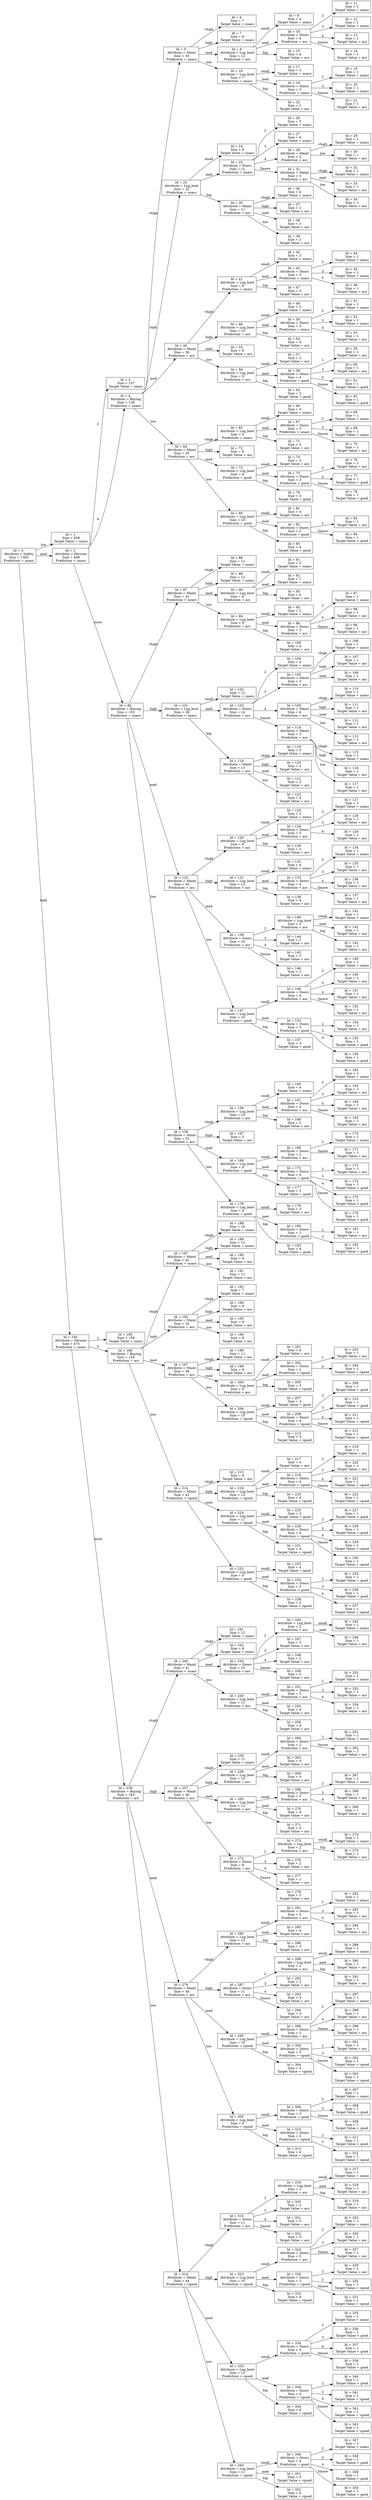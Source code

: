 digraph "Decision Tree" {
	rankdir=LR size="1000,500"
	node [shape=rectangle]
	"Id = 0
 Attribute = Safety
 Size = 1382
 Prediction = unacc" -> "Id = 1
 Size = 459
 Target Value = unacc" [label=low]
	"Id = 0
 Attribute = Safety
 Size = 1382
 Prediction = unacc" -> "Id = 2
 Attribute = Persons
 Size = 448
 Prediction = unacc" [label=med]
	"Id = 0
 Attribute = Safety
 Size = 1382
 Prediction = unacc" -> "Id = 184
 Attribute = Persons
 Size = 475
 Prediction = unacc" [label=high]
	"Id = 2
 Attribute = Persons
 Size = 448
 Prediction = unacc" -> "Id = 3
 Size = 157
 Target Value = unacc" [label=2]
	"Id = 2
 Attribute = Persons
 Size = 448
 Prediction = unacc" -> "Id = 4
 Attribute = Buying
 Size = 138
 Prediction = unacc" [label=4]
	"Id = 2
 Attribute = Persons
 Size = 448
 Prediction = unacc" -> "Id = 86
 Attribute = Buying
 Size = 153
 Prediction = unacc" [label=more]
	"Id = 184
 Attribute = Persons
 Size = 475
 Prediction = unacc" -> "Id = 185
 Size = 156
 Target Value = unacc" [label=2]
	"Id = 184
 Attribute = Persons
 Size = 475
 Prediction = unacc" -> "Id = 186
 Attribute = Buying
 Size = 154
 Prediction = acc" [label=4]
	"Id = 184
 Attribute = Persons
 Size = 475
 Prediction = unacc" -> "Id = 239
 Attribute = Buying
 Size = 165
 Prediction = acc" [label=more]
	"Id = 4
 Attribute = Buying
 Size = 138
 Prediction = unacc" -> "Id = 5
 Attribute = Maint
 Size = 35
 Prediction = unacc" [label=vhigh]
	"Id = 4
 Attribute = Buying
 Size = 138
 Prediction = unacc" -> "Id = 23
 Attribute = Lug_boot
 Size = 32
 Prediction = unacc" [label=high]
	"Id = 4
 Attribute = Buying
 Size = 138
 Prediction = unacc" -> "Id = 40
 Attribute = Maint
 Size = 36
 Prediction = acc" [label=med]
	"Id = 4
 Attribute = Buying
 Size = 138
 Prediction = unacc" -> "Id = 64
 Attribute = Maint
 Size = 35
 Prediction = acc" [label=low]
	"Id = 86
 Attribute = Buying
 Size = 153
 Prediction = unacc" -> "Id = 87
 Attribute = Maint
 Size = 41
 Prediction = unacc" [label=vhigh]
	"Id = 86
 Attribute = Buying
 Size = 153
 Prediction = unacc" -> "Id = 101
 Attribute = Lug_boot
 Size = 39
 Prediction = unacc" [label=high]
	"Id = 86
 Attribute = Buying
 Size = 153
 Prediction = unacc" -> "Id = 123
 Attribute = Maint
 Size = 40
 Prediction = acc" [label=med]
	"Id = 86
 Attribute = Buying
 Size = 153
 Prediction = unacc" -> "Id = 158
 Attribute = Maint
 Size = 33
 Prediction = acc" [label=low]
	"Id = 186
 Attribute = Buying
 Size = 154
 Prediction = acc" -> "Id = 187
 Attribute = Maint
 Size = 42
 Prediction = unacc" [label=vhigh]
	"Id = 186
 Attribute = Buying
 Size = 154
 Prediction = acc" -> "Id = 192
 Attribute = Maint
 Size = 32
 Prediction = acc" [label=high]
	"Id = 186
 Attribute = Buying
 Size = 154
 Prediction = acc" -> "Id = 197
 Attribute = Maint
 Size = 39
 Prediction = acc" [label=med]
	"Id = 186
 Attribute = Buying
 Size = 154
 Prediction = acc" -> "Id = 214
 Attribute = Maint
 Size = 41
 Prediction = vgood" [label=low]
	"Id = 239
 Attribute = Buying
 Size = 165
 Prediction = acc" -> "Id = 240
 Attribute = Maint
 Size = 41
 Prediction = unacc" [label=vhigh]
	"Id = 239
 Attribute = Buying
 Size = 165
 Prediction = acc" -> "Id = 257
 Attribute = Maint
 Size = 40
 Prediction = acc" [label=high]
	"Id = 239
 Attribute = Buying
 Size = 165
 Prediction = acc" -> "Id = 279
 Attribute = Maint
 Size = 40
 Prediction = acc" [label=med]
	"Id = 239
 Attribute = Buying
 Size = 165
 Prediction = acc" -> "Id = 314
 Attribute = Maint
 Size = 44
 Prediction = vgood" [label=low]
	"Id = 5
 Attribute = Maint
 Size = 35
 Prediction = unacc" -> "Id = 6
 Size = 7
 Target Value = unacc" [label=vhigh]
	"Id = 5
 Attribute = Maint
 Size = 35
 Prediction = unacc" -> "Id = 7
 Size = 9
 Target Value = unacc" [label=high]
	"Id = 5
 Attribute = Maint
 Size = 35
 Prediction = unacc" -> "Id = 8
 Attribute = Lug_boot
 Size = 12
 Prediction = acc" [label=med]
	"Id = 5
 Attribute = Maint
 Size = 35
 Prediction = unacc" -> "Id = 16
 Attribute = Lug_boot
 Size = 7
 Prediction = unacc" [label=low]
	"Id = 23
 Attribute = Lug_boot
 Size = 32
 Prediction = unacc" -> "Id = 24
 Size = 9
 Target Value = unacc" [label=small]
	"Id = 23
 Attribute = Lug_boot
 Size = 32
 Prediction = unacc" -> "Id = 25
 Attribute = Doors
 Size = 12
 Prediction = unacc" [label=med]
	"Id = 23
 Attribute = Lug_boot
 Size = 32
 Prediction = unacc" -> "Id = 35
 Attribute = Maint
 Size = 11
 Prediction = acc" [label=big]
	"Id = 40
 Attribute = Maint
 Size = 36
 Prediction = acc" -> "Id = 41
 Attribute = Lug_boot
 Size = 9
 Prediction = unacc" [label=vhigh]
	"Id = 40
 Attribute = Maint
 Size = 36
 Prediction = acc" -> "Id = 48
 Attribute = Lug_boot
 Size = 10
 Prediction = acc" [label=high]
	"Id = 40
 Attribute = Maint
 Size = 36
 Prediction = acc" -> "Id = 55
 Size = 8
 Target Value = acc" [label=med]
	"Id = 40
 Attribute = Maint
 Size = 36
 Prediction = acc" -> "Id = 56
 Attribute = Lug_boot
 Size = 9
 Prediction = acc" [label=low]
	"Id = 64
 Attribute = Maint
 Size = 35
 Prediction = acc" -> "Id = 65
 Attribute = Lug_boot
 Size = 9
 Prediction = unacc" [label=vhigh]
	"Id = 64
 Attribute = Maint
 Size = 35
 Prediction = acc" -> "Id = 72
 Size = 8
 Target Value = acc" [label=high]
	"Id = 64
 Attribute = Maint
 Size = 35
 Prediction = acc" -> "Id = 73
 Attribute = Lug_boot
 Size = 8
 Prediction = good" [label=med]
	"Id = 64
 Attribute = Maint
 Size = 35
 Prediction = acc" -> "Id = 80
 Attribute = Lug_boot
 Size = 10
 Prediction = good" [label=low]
	"Id = 87
 Attribute = Maint
 Size = 41
 Prediction = unacc" -> "Id = 88
 Size = 12
 Target Value = unacc" [label=vhigh]
	"Id = 87
 Attribute = Maint
 Size = 41
 Prediction = unacc" -> "Id = 89
 Size = 12
 Target Value = unacc" [label=high]
	"Id = 87
 Attribute = Maint
 Size = 41
 Prediction = unacc" -> "Id = 90
 Attribute = Lug_boot
 Size = 8
 Prediction = acc" [label=med]
	"Id = 87
 Attribute = Maint
 Size = 41
 Prediction = unacc" -> "Id = 94
 Attribute = Lug_boot
 Size = 9
 Prediction = acc" [label=low]
	"Id = 101
 Attribute = Lug_boot
 Size = 39
 Prediction = unacc" -> "Id = 102
 Size = 12
 Target Value = unacc" [label=small]
	"Id = 101
 Attribute = Lug_boot
 Size = 39
 Prediction = unacc" -> "Id = 103
 Attribute = Doors
 Size = 14
 Prediction = acc" [label=med]
	"Id = 101
 Attribute = Lug_boot
 Size = 39
 Prediction = unacc" -> "Id = 118
 Attribute = Maint
 Size = 13
 Prediction = acc" [label=big]
	"Id = 123
 Attribute = Maint
 Size = 40
 Prediction = acc" -> "Id = 124
 Attribute = Lug_boot
 Size = 8
 Prediction = acc" [label=vhigh]
	"Id = 123
 Attribute = Maint
 Size = 40
 Prediction = acc" -> "Id = 131
 Attribute = Lug_boot
 Size = 12
 Prediction = acc" [label=high]
	"Id = 123
 Attribute = Maint
 Size = 40
 Prediction = acc" -> "Id = 139
 Attribute = Doors
 Size = 10
 Prediction = acc" [label=med]
	"Id = 123
 Attribute = Maint
 Size = 40
 Prediction = acc" -> "Id = 147
 Attribute = Lug_boot
 Size = 10
 Prediction = good" [label=low]
	"Id = 158
 Attribute = Maint
 Size = 33
 Prediction = acc" -> "Id = 159
 Attribute = Lug_boot
 Size = 10
 Prediction = acc" [label=vhigh]
	"Id = 158
 Attribute = Maint
 Size = 33
 Prediction = acc" -> "Id = 167
 Size = 5
 Target Value = acc" [label=high]
	"Id = 158
 Attribute = Maint
 Size = 33
 Prediction = acc" -> "Id = 168
 Attribute = Lug_boot
 Size = 9
 Prediction = good" [label=med]
	"Id = 158
 Attribute = Maint
 Size = 33
 Prediction = acc" -> "Id = 178
 Attribute = Lug_boot
 Size = 9
 Prediction = good" [label=low]
	"Id = 187
 Attribute = Maint
 Size = 42
 Prediction = unacc" -> "Id = 188
 Size = 10
 Target Value = unacc" [label=vhigh]
	"Id = 187
 Attribute = Maint
 Size = 42
 Prediction = unacc" -> "Id = 189
 Size = 12
 Target Value = unacc" [label=high]
	"Id = 187
 Attribute = Maint
 Size = 42
 Prediction = unacc" -> "Id = 190
 Size = 9
 Target Value = acc" [label=med]
	"Id = 187
 Attribute = Maint
 Size = 42
 Prediction = unacc" -> "Id = 191
 Size = 11
 Target Value = acc" [label=low]
	"Id = 192
 Attribute = Maint
 Size = 32
 Prediction = acc" -> "Id = 193
 Size = 7
 Target Value = unacc" [label=vhigh]
	"Id = 192
 Attribute = Maint
 Size = 32
 Prediction = acc" -> "Id = 194
 Size = 8
 Target Value = acc" [label=high]
	"Id = 192
 Attribute = Maint
 Size = 32
 Prediction = acc" -> "Id = 195
 Size = 9
 Target Value = acc" [label=med]
	"Id = 192
 Attribute = Maint
 Size = 32
 Prediction = acc" -> "Id = 196
 Size = 8
 Target Value = acc" [label=low]
	"Id = 197
 Attribute = Maint
 Size = 39
 Prediction = acc" -> "Id = 198
 Size = 11
 Target Value = acc" [label=vhigh]
	"Id = 197
 Attribute = Maint
 Size = 39
 Prediction = acc" -> "Id = 199
 Size = 9
 Target Value = acc" [label=high]
	"Id = 197
 Attribute = Maint
 Size = 39
 Prediction = acc" -> "Id = 200
 Attribute = Lug_boot
 Size = 9
 Prediction = acc" [label=med]
	"Id = 197
 Attribute = Maint
 Size = 39
 Prediction = acc" -> "Id = 206
 Attribute = Lug_boot
 Size = 10
 Prediction = vgood" [label=low]
	"Id = 214
 Attribute = Maint
 Size = 41
 Prediction = vgood" -> "Id = 215
 Size = 9
 Target Value = acc" [label=vhigh]
	"Id = 214
 Attribute = Maint
 Size = 41
 Prediction = vgood" -> "Id = 216
 Attribute = Lug_boot
 Size = 12
 Prediction = vgood" [label=high]
	"Id = 214
 Attribute = Maint
 Size = 41
 Prediction = vgood" -> "Id = 224
 Attribute = Lug_boot
 Size = 11
 Prediction = vgood" [label=med]
	"Id = 214
 Attribute = Maint
 Size = 41
 Prediction = vgood" -> "Id = 232
 Attribute = Lug_boot
 Size = 9
 Prediction = good" [label=low]
	"Id = 240
 Attribute = Maint
 Size = 41
 Prediction = unacc" -> "Id = 241
 Size = 12
 Target Value = unacc" [label=vhigh]
	"Id = 240
 Attribute = Maint
 Size = 41
 Prediction = unacc" -> "Id = 242
 Size = 8
 Target Value = unacc" [label=high]
	"Id = 240
 Attribute = Maint
 Size = 41
 Prediction = unacc" -> "Id = 243
 Attribute = Doors
 Size = 10
 Prediction = acc" [label=med]
	"Id = 240
 Attribute = Maint
 Size = 41
 Prediction = unacc" -> "Id = 250
 Attribute = Lug_boot
 Size = 11
 Prediction = acc" [label=low]
	"Id = 257
 Attribute = Maint
 Size = 40
 Prediction = acc" -> "Id = 258
 Size = 11
 Target Value = unacc" [label=vhigh]
	"Id = 257
 Attribute = Maint
 Size = 40
 Prediction = acc" -> "Id = 259
 Attribute = Lug_boot
 Size = 10
 Prediction = acc" [label=high]
	"Id = 257
 Attribute = Maint
 Size = 40
 Prediction = acc" -> "Id = 265
 Attribute = Lug_boot
 Size = 11
 Prediction = acc" [label=med]
	"Id = 257
 Attribute = Maint
 Size = 40
 Prediction = acc" -> "Id = 272
 Attribute = Doors
 Size = 8
 Prediction = acc" [label=low]
	"Id = 279
 Attribute = Maint
 Size = 40
 Prediction = acc" -> "Id = 280
 Attribute = Lug_boot
 Size = 10
 Prediction = acc" [label=vhigh]
	"Id = 279
 Attribute = Maint
 Size = 40
 Prediction = acc" -> "Id = 287
 Attribute = Doors
 Size = 11
 Prediction = acc" [label=high]
	"Id = 279
 Attribute = Maint
 Size = 40
 Prediction = acc" -> "Id = 295
 Attribute = Lug_boot
 Size = 10
 Prediction = vgood" [label=med]
	"Id = 279
 Attribute = Maint
 Size = 40
 Prediction = acc" -> "Id = 305
 Attribute = Lug_boot
 Size = 9
 Prediction = vgood" [label=low]
	"Id = 314
 Attribute = Maint
 Size = 44
 Prediction = vgood" -> "Id = 315
 Attribute = Doors
 Size = 11
 Prediction = acc" [label=vhigh]
	"Id = 314
 Attribute = Maint
 Size = 44
 Prediction = vgood" -> "Id = 323
 Attribute = Lug_boot
 Size = 10
 Prediction = vgood" [label=high]
	"Id = 314
 Attribute = Maint
 Size = 44
 Prediction = vgood" -> "Id = 333
 Attribute = Lug_boot
 Size = 12
 Prediction = vgood" [label=med]
	"Id = 314
 Attribute = Maint
 Size = 44
 Prediction = vgood" -> "Id = 345
 Attribute = Lug_boot
 Size = 11
 Prediction = vgood" [label=low]
	"Id = 8
 Attribute = Lug_boot
 Size = 12
 Prediction = acc" -> "Id = 9
 Size = 4
 Target Value = unacc" [label=small]
	"Id = 8
 Attribute = Lug_boot
 Size = 12
 Prediction = acc" -> "Id = 10
 Attribute = Doors
 Size = 4
 Prediction = acc" [label=med]
	"Id = 8
 Attribute = Lug_boot
 Size = 12
 Prediction = acc" -> "Id = 15
 Size = 4
 Target Value = acc" [label=big]
	"Id = 16
 Attribute = Lug_boot
 Size = 7
 Prediction = unacc" -> "Id = 17
 Size = 3
 Target Value = unacc" [label=small]
	"Id = 16
 Attribute = Lug_boot
 Size = 7
 Prediction = unacc" -> "Id = 18
 Attribute = Doors
 Size = 3
 Prediction = unacc" [label=med]
	"Id = 16
 Attribute = Lug_boot
 Size = 7
 Prediction = unacc" -> "Id = 22
 Size = 1
 Target Value = acc" [label=big]
	"Id = 25
 Attribute = Doors
 Size = 12
 Prediction = unacc" -> "Id = 26
 Size = 3
 Target Value = unacc" [label=2]
	"Id = 25
 Attribute = Doors
 Size = 12
 Prediction = unacc" -> "Id = 27
 Size = 4
 Target Value = unacc" [label=3]
	"Id = 25
 Attribute = Doors
 Size = 12
 Prediction = unacc" -> "Id = 28
 Attribute = Maint
 Size = 2
 Prediction = acc" [label=4]
	"Id = 25
 Attribute = Doors
 Size = 12
 Prediction = unacc" -> "Id = 31
 Attribute = Maint
 Size = 3
 Prediction = acc" [label="5more"]
	"Id = 35
 Attribute = Maint
 Size = 11
 Prediction = acc" -> "Id = 36
 Size = 4
 Target Value = unacc" [label=vhigh]
	"Id = 35
 Attribute = Maint
 Size = 11
 Prediction = acc" -> "Id = 37
 Size = 2
 Target Value = acc" [label=high]
	"Id = 35
 Attribute = Maint
 Size = 11
 Prediction = acc" -> "Id = 38
 Size = 3
 Target Value = acc" [label=med]
	"Id = 35
 Attribute = Maint
 Size = 11
 Prediction = acc" -> "Id = 39
 Size = 2
 Target Value = acc" [label=low]
	"Id = 41
 Attribute = Lug_boot
 Size = 9
 Prediction = unacc" -> "Id = 42
 Size = 3
 Target Value = unacc" [label=small]
	"Id = 41
 Attribute = Lug_boot
 Size = 9
 Prediction = unacc" -> "Id = 43
 Attribute = Doors
 Size = 3
 Prediction = unacc" [label=med]
	"Id = 41
 Attribute = Lug_boot
 Size = 9
 Prediction = unacc" -> "Id = 47
 Size = 3
 Target Value = acc" [label=big]
	"Id = 48
 Attribute = Lug_boot
 Size = 10
 Prediction = acc" -> "Id = 49
 Size = 3
 Target Value = unacc" [label=small]
	"Id = 48
 Attribute = Lug_boot
 Size = 10
 Prediction = acc" -> "Id = 50
 Attribute = Doors
 Size = 3
 Prediction = unacc" [label=med]
	"Id = 48
 Attribute = Lug_boot
 Size = 10
 Prediction = acc" -> "Id = 54
 Size = 4
 Target Value = acc" [label=big]
	"Id = 56
 Attribute = Lug_boot
 Size = 9
 Prediction = acc" -> "Id = 57
 Size = 3
 Target Value = acc" [label=small]
	"Id = 56
 Attribute = Lug_boot
 Size = 9
 Prediction = acc" -> "Id = 58
 Attribute = Doors
 Size = 4
 Prediction = good" [label=med]
	"Id = 56
 Attribute = Lug_boot
 Size = 9
 Prediction = acc" -> "Id = 63
 Size = 2
 Target Value = good" [label=big]
	"Id = 65
 Attribute = Lug_boot
 Size = 9
 Prediction = unacc" -> "Id = 66
 Size = 3
 Target Value = unacc" [label=small]
	"Id = 65
 Attribute = Lug_boot
 Size = 9
 Prediction = unacc" -> "Id = 67
 Attribute = Doors
 Size = 3
 Prediction = unacc" [label=med]
	"Id = 65
 Attribute = Lug_boot
 Size = 9
 Prediction = unacc" -> "Id = 71
 Size = 3
 Target Value = acc" [label=big]
	"Id = 73
 Attribute = Lug_boot
 Size = 8
 Prediction = good" -> "Id = 74
 Size = 2
 Target Value = acc" [label=small]
	"Id = 73
 Attribute = Lug_boot
 Size = 8
 Prediction = good" -> "Id = 75
 Attribute = Doors
 Size = 3
 Prediction = good" [label=med]
	"Id = 73
 Attribute = Lug_boot
 Size = 8
 Prediction = good" -> "Id = 79
 Size = 3
 Target Value = good" [label=big]
	"Id = 80
 Attribute = Lug_boot
 Size = 10
 Prediction = good" -> "Id = 81
 Size = 4
 Target Value = acc" [label=small]
	"Id = 80
 Attribute = Lug_boot
 Size = 10
 Prediction = good" -> "Id = 82
 Attribute = Doors
 Size = 2
 Prediction = good" [label=med]
	"Id = 80
 Attribute = Lug_boot
 Size = 10
 Prediction = good" -> "Id = 85
 Size = 4
 Target Value = good" [label=big]
	"Id = 90
 Attribute = Lug_boot
 Size = 8
 Prediction = acc" -> "Id = 91
 Size = 3
 Target Value = unacc" [label=small]
	"Id = 90
 Attribute = Lug_boot
 Size = 8
 Prediction = acc" -> "Id = 92
 Size = 1
 Target Value = unacc" [label=med]
	"Id = 90
 Attribute = Lug_boot
 Size = 8
 Prediction = acc" -> "Id = 93
 Size = 4
 Target Value = acc" [label=big]
	"Id = 94
 Attribute = Lug_boot
 Size = 9
 Prediction = acc" -> "Id = 95
 Size = 2
 Target Value = unacc" [label=small]
	"Id = 94
 Attribute = Lug_boot
 Size = 9
 Prediction = acc" -> "Id = 96
 Attribute = Doors
 Size = 3
 Prediction = acc" [label=med]
	"Id = 94
 Attribute = Lug_boot
 Size = 9
 Prediction = acc" -> "Id = 100
 Size = 4
 Target Value = acc" [label=big]
	"Id = 103
 Attribute = Doors
 Size = 14
 Prediction = acc" -> "Id = 104
 Size = 4
 Target Value = unacc" [label=2]
	"Id = 103
 Attribute = Doors
 Size = 14
 Prediction = acc" -> "Id = 105
 Attribute = Maint
 Size = 3
 Prediction = acc" [label=3]
	"Id = 103
 Attribute = Doors
 Size = 14
 Prediction = acc" -> "Id = 109
 Attribute = Maint
 Size = 4
 Prediction = acc" [label=4]
	"Id = 103
 Attribute = Doors
 Size = 14
 Prediction = acc" -> "Id = 114
 Attribute = Maint
 Size = 3
 Prediction = acc" [label="5more"]
	"Id = 118
 Attribute = Maint
 Size = 13
 Prediction = acc" -> "Id = 119
 Size = 3
 Target Value = unacc" [label=vhigh]
	"Id = 118
 Attribute = Maint
 Size = 13
 Prediction = acc" -> "Id = 120
 Size = 3
 Target Value = acc" [label=high]
	"Id = 118
 Attribute = Maint
 Size = 13
 Prediction = acc" -> "Id = 121
 Size = 3
 Target Value = acc" [label=med]
	"Id = 118
 Attribute = Maint
 Size = 13
 Prediction = acc" -> "Id = 122
 Size = 4
 Target Value = acc" [label=low]
	"Id = 124
 Attribute = Lug_boot
 Size = 8
 Prediction = acc" -> "Id = 125
 Size = 3
 Target Value = unacc" [label=small]
	"Id = 124
 Attribute = Lug_boot
 Size = 8
 Prediction = acc" -> "Id = 126
 Attribute = Doors
 Size = 3
 Prediction = acc" [label=med]
	"Id = 124
 Attribute = Lug_boot
 Size = 8
 Prediction = acc" -> "Id = 130
 Size = 2
 Target Value = acc" [label=big]
	"Id = 131
 Attribute = Lug_boot
 Size = 12
 Prediction = acc" -> "Id = 132
 Size = 4
 Target Value = unacc" [label=small]
	"Id = 131
 Attribute = Lug_boot
 Size = 12
 Prediction = acc" -> "Id = 133
 Attribute = Doors
 Size = 4
 Prediction = acc" [label=med]
	"Id = 131
 Attribute = Lug_boot
 Size = 12
 Prediction = acc" -> "Id = 138
 Size = 4
 Target Value = acc" [label=big]
	"Id = 139
 Attribute = Doors
 Size = 10
 Prediction = acc" -> "Id = 140
 Attribute = Lug_boot
 Size = 3
 Prediction = acc" [label=2]
	"Id = 139
 Attribute = Doors
 Size = 10
 Prediction = acc" -> "Id = 144
 Size = 2
 Target Value = acc" [label=3]
	"Id = 139
 Attribute = Doors
 Size = 10
 Prediction = acc" -> "Id = 145
 Size = 3
 Target Value = acc" [label=4]
	"Id = 139
 Attribute = Doors
 Size = 10
 Prediction = acc" -> "Id = 146
 Size = 2
 Target Value = acc" [label="5more"]
	"Id = 147
 Attribute = Lug_boot
 Size = 10
 Prediction = good" -> "Id = 148
 Attribute = Doors
 Size = 4
 Prediction = acc" [label=small]
	"Id = 147
 Attribute = Lug_boot
 Size = 10
 Prediction = good" -> "Id = 153
 Attribute = Doors
 Size = 3
 Prediction = good" [label=med]
	"Id = 147
 Attribute = Lug_boot
 Size = 10
 Prediction = good" -> "Id = 157
 Size = 3
 Target Value = good" [label=big]
	"Id = 159
 Attribute = Lug_boot
 Size = 10
 Prediction = acc" -> "Id = 160
 Size = 4
 Target Value = unacc" [label=small]
	"Id = 159
 Attribute = Lug_boot
 Size = 10
 Prediction = acc" -> "Id = 161
 Attribute = Doors
 Size = 4
 Prediction = acc" [label=med]
	"Id = 159
 Attribute = Lug_boot
 Size = 10
 Prediction = acc" -> "Id = 166
 Size = 2
 Target Value = acc" [label=big]
	"Id = 168
 Attribute = Lug_boot
 Size = 9
 Prediction = good" -> "Id = 169
 Attribute = Doors
 Size = 2
 Prediction = acc" [label=small]
	"Id = 168
 Attribute = Lug_boot
 Size = 9
 Prediction = good" -> "Id = 172
 Attribute = Doors
 Size = 4
 Prediction = good" [label=med]
	"Id = 168
 Attribute = Lug_boot
 Size = 9
 Prediction = good" -> "Id = 177
 Size = 3
 Target Value = good" [label=big]
	"Id = 178
 Attribute = Lug_boot
 Size = 9
 Prediction = good" -> "Id = 179
 Size = 3
 Target Value = acc" [label=small]
	"Id = 178
 Attribute = Lug_boot
 Size = 9
 Prediction = good" -> "Id = 180
 Attribute = Doors
 Size = 2
 Prediction = good" [label=med]
	"Id = 178
 Attribute = Lug_boot
 Size = 9
 Prediction = good" -> "Id = 183
 Size = 4
 Target Value = good" [label=big]
	"Id = 200
 Attribute = Lug_boot
 Size = 9
 Prediction = acc" -> "Id = 201
 Size = 4
 Target Value = acc" [label=small]
	"Id = 200
 Attribute = Lug_boot
 Size = 9
 Prediction = acc" -> "Id = 202
 Attribute = Doors
 Size = 2
 Prediction = vgood" [label=med]
	"Id = 200
 Attribute = Lug_boot
 Size = 9
 Prediction = acc" -> "Id = 205
 Size = 3
 Target Value = vgood" [label=big]
	"Id = 206
 Attribute = Lug_boot
 Size = 10
 Prediction = vgood" -> "Id = 207
 Size = 3
 Target Value = good" [label=small]
	"Id = 206
 Attribute = Lug_boot
 Size = 10
 Prediction = vgood" -> "Id = 208
 Attribute = Doors
 Size = 4
 Prediction = vgood" [label=med]
	"Id = 206
 Attribute = Lug_boot
 Size = 10
 Prediction = vgood" -> "Id = 213
 Size = 3
 Target Value = vgood" [label=big]
	"Id = 216
 Attribute = Lug_boot
 Size = 12
 Prediction = vgood" -> "Id = 217
 Size = 4
 Target Value = acc" [label=small]
	"Id = 216
 Attribute = Lug_boot
 Size = 12
 Prediction = vgood" -> "Id = 218
 Attribute = Doors
 Size = 4
 Prediction = vgood" [label=med]
	"Id = 216
 Attribute = Lug_boot
 Size = 12
 Prediction = vgood" -> "Id = 223
 Size = 4
 Target Value = vgood" [label=big]
	"Id = 224
 Attribute = Lug_boot
 Size = 11
 Prediction = vgood" -> "Id = 225
 Size = 3
 Target Value = good" [label=small]
	"Id = 224
 Attribute = Lug_boot
 Size = 11
 Prediction = vgood" -> "Id = 226
 Attribute = Doors
 Size = 4
 Prediction = vgood" [label=med]
	"Id = 224
 Attribute = Lug_boot
 Size = 11
 Prediction = vgood" -> "Id = 231
 Size = 4
 Target Value = vgood" [label=big]
	"Id = 232
 Attribute = Lug_boot
 Size = 9
 Prediction = good" -> "Id = 233
 Size = 4
 Target Value = good" [label=small]
	"Id = 232
 Attribute = Lug_boot
 Size = 9
 Prediction = good" -> "Id = 234
 Attribute = Doors
 Size = 3
 Prediction = good" [label=med]
	"Id = 232
 Attribute = Lug_boot
 Size = 9
 Prediction = good" -> "Id = 238
 Size = 2
 Target Value = vgood" [label=big]
	"Id = 243
 Attribute = Doors
 Size = 10
 Prediction = acc" -> "Id = 244
 Attribute = Lug_boot
 Size = 2
 Prediction = acc" [label=2]
	"Id = 243
 Attribute = Doors
 Size = 10
 Prediction = acc" -> "Id = 247
 Size = 3
 Target Value = acc" [label=3]
	"Id = 243
 Attribute = Doors
 Size = 10
 Prediction = acc" -> "Id = 248
 Size = 2
 Target Value = acc" [label=4]
	"Id = 243
 Attribute = Doors
 Size = 10
 Prediction = acc" -> "Id = 249
 Size = 3
 Target Value = acc" [label="5more"]
	"Id = 250
 Attribute = Lug_boot
 Size = 11
 Prediction = acc" -> "Id = 251
 Attribute = Doors
 Size = 3
 Prediction = acc" [label=small]
	"Id = 250
 Attribute = Lug_boot
 Size = 11
 Prediction = acc" -> "Id = 255
 Size = 4
 Target Value = acc" [label=med]
	"Id = 250
 Attribute = Lug_boot
 Size = 11
 Prediction = acc" -> "Id = 256
 Size = 4
 Target Value = acc" [label=big]
	"Id = 259
 Attribute = Lug_boot
 Size = 10
 Prediction = acc" -> "Id = 260
 Attribute = Doors
 Size = 2
 Prediction = acc" [label=small]
	"Id = 259
 Attribute = Lug_boot
 Size = 10
 Prediction = acc" -> "Id = 263
 Size = 4
 Target Value = acc" [label=med]
	"Id = 259
 Attribute = Lug_boot
 Size = 10
 Prediction = acc" -> "Id = 264
 Size = 4
 Target Value = acc" [label=big]
	"Id = 265
 Attribute = Lug_boot
 Size = 11
 Prediction = acc" -> "Id = 266
 Attribute = Doors
 Size = 3
 Prediction = acc" [label=small]
	"Id = 265
 Attribute = Lug_boot
 Size = 11
 Prediction = acc" -> "Id = 270
 Size = 4
 Target Value = acc" [label=med]
	"Id = 265
 Attribute = Lug_boot
 Size = 11
 Prediction = acc" -> "Id = 271
 Size = 4
 Target Value = acc" [label=big]
	"Id = 272
 Attribute = Doors
 Size = 8
 Prediction = acc" -> "Id = 273
 Attribute = Lug_boot
 Size = 2
 Prediction = acc" [label=2]
	"Id = 272
 Attribute = Doors
 Size = 8
 Prediction = acc" -> "Id = 276
 Size = 2
 Target Value = acc" [label=3]
	"Id = 272
 Attribute = Doors
 Size = 8
 Prediction = acc" -> "Id = 277
 Size = 1
 Target Value = acc" [label=4]
	"Id = 272
 Attribute = Doors
 Size = 8
 Prediction = acc" -> "Id = 278
 Size = 3
 Target Value = acc" [label="5more"]
	"Id = 280
 Attribute = Lug_boot
 Size = 10
 Prediction = acc" -> "Id = 281
 Attribute = Doors
 Size = 3
 Prediction = acc" [label=small]
	"Id = 280
 Attribute = Lug_boot
 Size = 10
 Prediction = acc" -> "Id = 285
 Size = 4
 Target Value = acc" [label=med]
	"Id = 280
 Attribute = Lug_boot
 Size = 10
 Prediction = acc" -> "Id = 286
 Size = 3
 Target Value = acc" [label=big]
	"Id = 287
 Attribute = Doors
 Size = 11
 Prediction = acc" -> "Id = 288
 Attribute = Lug_boot
 Size = 3
 Prediction = acc" [label=2]
	"Id = 287
 Attribute = Doors
 Size = 11
 Prediction = acc" -> "Id = 292
 Size = 2
 Target Value = acc" [label=3]
	"Id = 287
 Attribute = Doors
 Size = 11
 Prediction = acc" -> "Id = 293
 Size = 3
 Target Value = acc" [label=4]
	"Id = 287
 Attribute = Doors
 Size = 11
 Prediction = acc" -> "Id = 294
 Size = 3
 Target Value = acc" [label="5more"]
	"Id = 295
 Attribute = Lug_boot
 Size = 10
 Prediction = vgood" -> "Id = 296
 Attribute = Doors
 Size = 3
 Prediction = acc" [label=small]
	"Id = 295
 Attribute = Lug_boot
 Size = 10
 Prediction = vgood" -> "Id = 300
 Attribute = Doors
 Size = 3
 Prediction = vgood" [label=med]
	"Id = 295
 Attribute = Lug_boot
 Size = 10
 Prediction = vgood" -> "Id = 304
 Size = 4
 Target Value = vgood" [label=big]
	"Id = 305
 Attribute = Lug_boot
 Size = 9
 Prediction = vgood" -> "Id = 306
 Attribute = Doors
 Size = 3
 Prediction = good" [label=small]
	"Id = 305
 Attribute = Lug_boot
 Size = 9
 Prediction = vgood" -> "Id = 310
 Attribute = Doors
 Size = 2
 Prediction = vgood" [label=med]
	"Id = 305
 Attribute = Lug_boot
 Size = 9
 Prediction = vgood" -> "Id = 313
 Size = 4
 Target Value = vgood" [label=big]
	"Id = 315
 Attribute = Doors
 Size = 11
 Prediction = acc" -> "Id = 316
 Attribute = Lug_boot
 Size = 3
 Prediction = acc" [label=2]
	"Id = 315
 Attribute = Doors
 Size = 11
 Prediction = acc" -> "Id = 320
 Size = 2
 Target Value = acc" [label=3]
	"Id = 315
 Attribute = Doors
 Size = 11
 Prediction = acc" -> "Id = 321
 Size = 3
 Target Value = acc" [label=4]
	"Id = 315
 Attribute = Doors
 Size = 11
 Prediction = acc" -> "Id = 322
 Size = 3
 Target Value = acc" [label="5more"]
	"Id = 323
 Attribute = Lug_boot
 Size = 10
 Prediction = vgood" -> "Id = 324
 Attribute = Doors
 Size = 3
 Prediction = acc" [label=small]
	"Id = 323
 Attribute = Lug_boot
 Size = 10
 Prediction = vgood" -> "Id = 328
 Attribute = Doors
 Size = 3
 Prediction = vgood" [label=med]
	"Id = 323
 Attribute = Lug_boot
 Size = 10
 Prediction = vgood" -> "Id = 332
 Size = 4
 Target Value = vgood" [label=big]
	"Id = 333
 Attribute = Lug_boot
 Size = 12
 Prediction = vgood" -> "Id = 334
 Attribute = Doors
 Size = 4
 Prediction = good" [label=small]
	"Id = 333
 Attribute = Lug_boot
 Size = 12
 Prediction = vgood" -> "Id = 339
 Attribute = Doors
 Size = 4
 Prediction = vgood" [label=med]
	"Id = 333
 Attribute = Lug_boot
 Size = 12
 Prediction = vgood" -> "Id = 344
 Size = 4
 Target Value = vgood" [label=big]
	"Id = 345
 Attribute = Lug_boot
 Size = 11
 Prediction = vgood" -> "Id = 346
 Attribute = Doors
 Size = 4
 Prediction = good" [label=small]
	"Id = 345
 Attribute = Lug_boot
 Size = 11
 Prediction = vgood" -> "Id = 351
 Size = 3
 Target Value = vgood" [label=med]
	"Id = 345
 Attribute = Lug_boot
 Size = 11
 Prediction = vgood" -> "Id = 352
 Size = 4
 Target Value = vgood" [label=big]
	"Id = 10
 Attribute = Doors
 Size = 4
 Prediction = acc" -> "Id = 11
 Size = 1
 Target Value = unacc" [label=2]
	"Id = 10
 Attribute = Doors
 Size = 4
 Prediction = acc" -> "Id = 12
 Size = 1
 Target Value = unacc" [label=3]
	"Id = 10
 Attribute = Doors
 Size = 4
 Prediction = acc" -> "Id = 13
 Size = 1
 Target Value = acc" [label=4]
	"Id = 10
 Attribute = Doors
 Size = 4
 Prediction = acc" -> "Id = 14
 Size = 1
 Target Value = acc" [label="5more"]
	"Id = 18
 Attribute = Doors
 Size = 3
 Prediction = unacc" -> "Id = 19
 Size = 1
 Target Value = unacc" [label=2]
	"Id = 18
 Attribute = Doors
 Size = 3
 Prediction = unacc" -> "Id = 20
 Size = 1
 Target Value = unacc" [label=3]
	"Id = 18
 Attribute = Doors
 Size = 3
 Prediction = unacc" -> "Id = 21
 Size = 1
 Target Value = acc" [label="5more"]
	"Id = 28
 Attribute = Maint
 Size = 2
 Prediction = acc" -> "Id = 29
 Size = 1
 Target Value = unacc" [label=vhigh]
	"Id = 28
 Attribute = Maint
 Size = 2
 Prediction = acc" -> "Id = 30
 Size = 1
 Target Value = acc" [label=low]
	"Id = 31
 Attribute = Maint
 Size = 3
 Prediction = acc" -> "Id = 32
 Size = 1
 Target Value = unacc" [label=vhigh]
	"Id = 31
 Attribute = Maint
 Size = 3
 Prediction = acc" -> "Id = 33
 Size = 1
 Target Value = acc" [label=med]
	"Id = 31
 Attribute = Maint
 Size = 3
 Prediction = acc" -> "Id = 34
 Size = 1
 Target Value = acc" [label=low]
	"Id = 43
 Attribute = Doors
 Size = 3
 Prediction = unacc" -> "Id = 44
 Size = 1
 Target Value = unacc" [label=2]
	"Id = 43
 Attribute = Doors
 Size = 3
 Prediction = unacc" -> "Id = 45
 Size = 1
 Target Value = unacc" [label=3]
	"Id = 43
 Attribute = Doors
 Size = 3
 Prediction = unacc" -> "Id = 46
 Size = 1
 Target Value = acc" [label=4]
	"Id = 50
 Attribute = Doors
 Size = 3
 Prediction = unacc" -> "Id = 51
 Size = 1
 Target Value = unacc" [label=2]
	"Id = 50
 Attribute = Doors
 Size = 3
 Prediction = unacc" -> "Id = 52
 Size = 1
 Target Value = unacc" [label=3]
	"Id = 50
 Attribute = Doors
 Size = 3
 Prediction = unacc" -> "Id = 53
 Size = 1
 Target Value = acc" [label=4]
	"Id = 58
 Attribute = Doors
 Size = 4
 Prediction = good" -> "Id = 59
 Size = 1
 Target Value = acc" [label=2]
	"Id = 58
 Attribute = Doors
 Size = 4
 Prediction = good" -> "Id = 60
 Size = 1
 Target Value = acc" [label=3]
	"Id = 58
 Attribute = Doors
 Size = 4
 Prediction = good" -> "Id = 61
 Size = 1
 Target Value = good" [label=4]
	"Id = 58
 Attribute = Doors
 Size = 4
 Prediction = good" -> "Id = 62
 Size = 1
 Target Value = good" [label="5more"]
	"Id = 67
 Attribute = Doors
 Size = 3
 Prediction = unacc" -> "Id = 68
 Size = 1
 Target Value = unacc" [label=2]
	"Id = 67
 Attribute = Doors
 Size = 3
 Prediction = unacc" -> "Id = 69
 Size = 1
 Target Value = unacc" [label=3]
	"Id = 67
 Attribute = Doors
 Size = 3
 Prediction = unacc" -> "Id = 70
 Size = 1
 Target Value = acc" [label="5more"]
	"Id = 75
 Attribute = Doors
 Size = 3
 Prediction = good" -> "Id = 76
 Size = 1
 Target Value = acc" [label=2]
	"Id = 75
 Attribute = Doors
 Size = 3
 Prediction = good" -> "Id = 77
 Size = 1
 Target Value = good" [label=4]
	"Id = 75
 Attribute = Doors
 Size = 3
 Prediction = good" -> "Id = 78
 Size = 1
 Target Value = good" [label="5more"]
	"Id = 82
 Attribute = Doors
 Size = 2
 Prediction = good" -> "Id = 83
 Size = 1
 Target Value = acc" [label=2]
	"Id = 82
 Attribute = Doors
 Size = 2
 Prediction = good" -> "Id = 84
 Size = 1
 Target Value = good" [label="5more"]
	"Id = 96
 Attribute = Doors
 Size = 3
 Prediction = acc" -> "Id = 97
 Size = 1
 Target Value = unacc" [label=2]
	"Id = 96
 Attribute = Doors
 Size = 3
 Prediction = acc" -> "Id = 98
 Size = 1
 Target Value = acc" [label=4]
	"Id = 96
 Attribute = Doors
 Size = 3
 Prediction = acc" -> "Id = 99
 Size = 1
 Target Value = acc" [label="5more"]
	"Id = 105
 Attribute = Maint
 Size = 3
 Prediction = acc" -> "Id = 106
 Size = 1
 Target Value = unacc" [label=vhigh]
	"Id = 105
 Attribute = Maint
 Size = 3
 Prediction = acc" -> "Id = 107
 Size = 1
 Target Value = acc" [label=high]
	"Id = 105
 Attribute = Maint
 Size = 3
 Prediction = acc" -> "Id = 108
 Size = 1
 Target Value = acc" [label=med]
	"Id = 109
 Attribute = Maint
 Size = 4
 Prediction = acc" -> "Id = 110
 Size = 1
 Target Value = unacc" [label=vhigh]
	"Id = 109
 Attribute = Maint
 Size = 4
 Prediction = acc" -> "Id = 111
 Size = 1
 Target Value = acc" [label=high]
	"Id = 109
 Attribute = Maint
 Size = 4
 Prediction = acc" -> "Id = 112
 Size = 1
 Target Value = acc" [label=med]
	"Id = 109
 Attribute = Maint
 Size = 4
 Prediction = acc" -> "Id = 113
 Size = 1
 Target Value = acc" [label=low]
	"Id = 114
 Attribute = Maint
 Size = 3
 Prediction = acc" -> "Id = 115
 Size = 1
 Target Value = unacc" [label=vhigh]
	"Id = 114
 Attribute = Maint
 Size = 3
 Prediction = acc" -> "Id = 116
 Size = 1
 Target Value = acc" [label=high]
	"Id = 114
 Attribute = Maint
 Size = 3
 Prediction = acc" -> "Id = 117
 Size = 1
 Target Value = acc" [label=low]
	"Id = 126
 Attribute = Doors
 Size = 3
 Prediction = acc" -> "Id = 127
 Size = 1
 Target Value = unacc" [label=2]
	"Id = 126
 Attribute = Doors
 Size = 3
 Prediction = acc" -> "Id = 128
 Size = 1
 Target Value = acc" [label=3]
	"Id = 126
 Attribute = Doors
 Size = 3
 Prediction = acc" -> "Id = 129
 Size = 1
 Target Value = acc" [label=4]
	"Id = 133
 Attribute = Doors
 Size = 4
 Prediction = acc" -> "Id = 134
 Size = 1
 Target Value = unacc" [label=2]
	"Id = 133
 Attribute = Doors
 Size = 4
 Prediction = acc" -> "Id = 135
 Size = 1
 Target Value = acc" [label=3]
	"Id = 133
 Attribute = Doors
 Size = 4
 Prediction = acc" -> "Id = 136
 Size = 1
 Target Value = acc" [label=4]
	"Id = 133
 Attribute = Doors
 Size = 4
 Prediction = acc" -> "Id = 137
 Size = 1
 Target Value = acc" [label="5more"]
	"Id = 140
 Attribute = Lug_boot
 Size = 3
 Prediction = acc" -> "Id = 141
 Size = 1
 Target Value = unacc" [label=small]
	"Id = 140
 Attribute = Lug_boot
 Size = 3
 Prediction = acc" -> "Id = 142
 Size = 1
 Target Value = acc" [label=med]
	"Id = 140
 Attribute = Lug_boot
 Size = 3
 Prediction = acc" -> "Id = 143
 Size = 1
 Target Value = acc" [label=big]
	"Id = 148
 Attribute = Doors
 Size = 4
 Prediction = acc" -> "Id = 149
 Size = 1
 Target Value = unacc" [label=2]
	"Id = 148
 Attribute = Doors
 Size = 4
 Prediction = acc" -> "Id = 150
 Size = 1
 Target Value = acc" [label=3]
	"Id = 148
 Attribute = Doors
 Size = 4
 Prediction = acc" -> "Id = 151
 Size = 1
 Target Value = acc" [label=4]
	"Id = 148
 Attribute = Doors
 Size = 4
 Prediction = acc" -> "Id = 152
 Size = 1
 Target Value = acc" [label="5more"]
	"Id = 153
 Attribute = Doors
 Size = 3
 Prediction = good" -> "Id = 154
 Size = 1
 Target Value = acc" [label=2]
	"Id = 153
 Attribute = Doors
 Size = 3
 Prediction = good" -> "Id = 155
 Size = 1
 Target Value = good" [label=3]
	"Id = 153
 Attribute = Doors
 Size = 3
 Prediction = good" -> "Id = 156
 Size = 1
 Target Value = good" [label=4]
	"Id = 161
 Attribute = Doors
 Size = 4
 Prediction = acc" -> "Id = 162
 Size = 1
 Target Value = unacc" [label=2]
	"Id = 161
 Attribute = Doors
 Size = 4
 Prediction = acc" -> "Id = 163
 Size = 1
 Target Value = acc" [label=3]
	"Id = 161
 Attribute = Doors
 Size = 4
 Prediction = acc" -> "Id = 164
 Size = 1
 Target Value = acc" [label=4]
	"Id = 161
 Attribute = Doors
 Size = 4
 Prediction = acc" -> "Id = 165
 Size = 1
 Target Value = acc" [label="5more"]
	"Id = 169
 Attribute = Doors
 Size = 2
 Prediction = acc" -> "Id = 170
 Size = 1
 Target Value = unacc" [label=2]
	"Id = 169
 Attribute = Doors
 Size = 2
 Prediction = acc" -> "Id = 171
 Size = 1
 Target Value = acc" [label="5more"]
	"Id = 172
 Attribute = Doors
 Size = 4
 Prediction = good" -> "Id = 173
 Size = 1
 Target Value = acc" [label=2]
	"Id = 172
 Attribute = Doors
 Size = 4
 Prediction = good" -> "Id = 174
 Size = 1
 Target Value = good" [label=3]
	"Id = 172
 Attribute = Doors
 Size = 4
 Prediction = good" -> "Id = 175
 Size = 1
 Target Value = good" [label=4]
	"Id = 172
 Attribute = Doors
 Size = 4
 Prediction = good" -> "Id = 176
 Size = 1
 Target Value = good" [label="5more"]
	"Id = 180
 Attribute = Doors
 Size = 2
 Prediction = good" -> "Id = 181
 Size = 1
 Target Value = acc" [label=2]
	"Id = 180
 Attribute = Doors
 Size = 2
 Prediction = good" -> "Id = 182
 Size = 1
 Target Value = good" [label=3]
	"Id = 202
 Attribute = Doors
 Size = 2
 Prediction = vgood" -> "Id = 203
 Size = 1
 Target Value = acc" [label=2]
	"Id = 202
 Attribute = Doors
 Size = 2
 Prediction = vgood" -> "Id = 204
 Size = 1
 Target Value = vgood" [label=4]
	"Id = 208
 Attribute = Doors
 Size = 4
 Prediction = vgood" -> "Id = 209
 Size = 1
 Target Value = good" [label=2]
	"Id = 208
 Attribute = Doors
 Size = 4
 Prediction = vgood" -> "Id = 210
 Size = 1
 Target Value = good" [label=3]
	"Id = 208
 Attribute = Doors
 Size = 4
 Prediction = vgood" -> "Id = 211
 Size = 1
 Target Value = vgood" [label=4]
	"Id = 208
 Attribute = Doors
 Size = 4
 Prediction = vgood" -> "Id = 212
 Size = 1
 Target Value = vgood" [label="5more"]
	"Id = 218
 Attribute = Doors
 Size = 4
 Prediction = vgood" -> "Id = 219
 Size = 1
 Target Value = acc" [label=2]
	"Id = 218
 Attribute = Doors
 Size = 4
 Prediction = vgood" -> "Id = 220
 Size = 1
 Target Value = acc" [label=3]
	"Id = 218
 Attribute = Doors
 Size = 4
 Prediction = vgood" -> "Id = 221
 Size = 1
 Target Value = vgood" [label=4]
	"Id = 218
 Attribute = Doors
 Size = 4
 Prediction = vgood" -> "Id = 222
 Size = 1
 Target Value = vgood" [label="5more"]
	"Id = 226
 Attribute = Doors
 Size = 4
 Prediction = vgood" -> "Id = 227
 Size = 1
 Target Value = good" [label=2]
	"Id = 226
 Attribute = Doors
 Size = 4
 Prediction = vgood" -> "Id = 228
 Size = 1
 Target Value = good" [label=3]
	"Id = 226
 Attribute = Doors
 Size = 4
 Prediction = vgood" -> "Id = 229
 Size = 1
 Target Value = vgood" [label=4]
	"Id = 226
 Attribute = Doors
 Size = 4
 Prediction = vgood" -> "Id = 230
 Size = 1
 Target Value = vgood" [label="5more"]
	"Id = 234
 Attribute = Doors
 Size = 3
 Prediction = good" -> "Id = 235
 Size = 1
 Target Value = good" [label=2]
	"Id = 234
 Attribute = Doors
 Size = 3
 Prediction = good" -> "Id = 236
 Size = 1
 Target Value = good" [label=3]
	"Id = 234
 Attribute = Doors
 Size = 3
 Prediction = good" -> "Id = 237
 Size = 1
 Target Value = vgood" [label=4]
	"Id = 244
 Attribute = Lug_boot
 Size = 2
 Prediction = acc" -> "Id = 245
 Size = 1
 Target Value = unacc" [label=small]
	"Id = 244
 Attribute = Lug_boot
 Size = 2
 Prediction = acc" -> "Id = 246
 Size = 1
 Target Value = acc" [label=med]
	"Id = 251
 Attribute = Doors
 Size = 3
 Prediction = acc" -> "Id = 252
 Size = 1
 Target Value = unacc" [label=2]
	"Id = 251
 Attribute = Doors
 Size = 3
 Prediction = acc" -> "Id = 253
 Size = 1
 Target Value = acc" [label=3]
	"Id = 251
 Attribute = Doors
 Size = 3
 Prediction = acc" -> "Id = 254
 Size = 1
 Target Value = acc" [label=4]
	"Id = 260
 Attribute = Doors
 Size = 2
 Prediction = acc" -> "Id = 261
 Size = 1
 Target Value = unacc" [label=2]
	"Id = 260
 Attribute = Doors
 Size = 2
 Prediction = acc" -> "Id = 262
 Size = 1
 Target Value = acc" [label="5more"]
	"Id = 266
 Attribute = Doors
 Size = 3
 Prediction = acc" -> "Id = 267
 Size = 1
 Target Value = unacc" [label=2]
	"Id = 266
 Attribute = Doors
 Size = 3
 Prediction = acc" -> "Id = 268
 Size = 1
 Target Value = acc" [label=3]
	"Id = 266
 Attribute = Doors
 Size = 3
 Prediction = acc" -> "Id = 269
 Size = 1
 Target Value = acc" [label=4]
	"Id = 273
 Attribute = Lug_boot
 Size = 2
 Prediction = acc" -> "Id = 274
 Size = 1
 Target Value = unacc" [label=small]
	"Id = 273
 Attribute = Lug_boot
 Size = 2
 Prediction = acc" -> "Id = 275
 Size = 1
 Target Value = acc" [label=big]
	"Id = 281
 Attribute = Doors
 Size = 3
 Prediction = acc" -> "Id = 282
 Size = 1
 Target Value = unacc" [label=2]
	"Id = 281
 Attribute = Doors
 Size = 3
 Prediction = acc" -> "Id = 283
 Size = 1
 Target Value = acc" [label=3]
	"Id = 281
 Attribute = Doors
 Size = 3
 Prediction = acc" -> "Id = 284
 Size = 1
 Target Value = acc" [label=4]
	"Id = 288
 Attribute = Lug_boot
 Size = 3
 Prediction = acc" -> "Id = 289
 Size = 1
 Target Value = unacc" [label=small]
	"Id = 288
 Attribute = Lug_boot
 Size = 3
 Prediction = acc" -> "Id = 290
 Size = 1
 Target Value = acc" [label=med]
	"Id = 288
 Attribute = Lug_boot
 Size = 3
 Prediction = acc" -> "Id = 291
 Size = 1
 Target Value = acc" [label=big]
	"Id = 296
 Attribute = Doors
 Size = 3
 Prediction = acc" -> "Id = 297
 Size = 1
 Target Value = unacc" [label=2]
	"Id = 296
 Attribute = Doors
 Size = 3
 Prediction = acc" -> "Id = 298
 Size = 1
 Target Value = acc" [label=4]
	"Id = 296
 Attribute = Doors
 Size = 3
 Prediction = acc" -> "Id = 299
 Size = 1
 Target Value = acc" [label="5more"]
	"Id = 300
 Attribute = Doors
 Size = 3
 Prediction = vgood" -> "Id = 301
 Size = 1
 Target Value = acc" [label=2]
	"Id = 300
 Attribute = Doors
 Size = 3
 Prediction = vgood" -> "Id = 302
 Size = 1
 Target Value = vgood" [label=3]
	"Id = 300
 Attribute = Doors
 Size = 3
 Prediction = vgood" -> "Id = 303
 Size = 1
 Target Value = vgood" [label="5more"]
	"Id = 306
 Attribute = Doors
 Size = 3
 Prediction = good" -> "Id = 307
 Size = 1
 Target Value = unacc" [label=2]
	"Id = 306
 Attribute = Doors
 Size = 3
 Prediction = good" -> "Id = 308
 Size = 1
 Target Value = good" [label=3]
	"Id = 306
 Attribute = Doors
 Size = 3
 Prediction = good" -> "Id = 309
 Size = 1
 Target Value = good" [label="5more"]
	"Id = 310
 Attribute = Doors
 Size = 2
 Prediction = vgood" -> "Id = 311
 Size = 1
 Target Value = good" [label=2]
	"Id = 310
 Attribute = Doors
 Size = 2
 Prediction = vgood" -> "Id = 312
 Size = 1
 Target Value = vgood" [label=3]
	"Id = 316
 Attribute = Lug_boot
 Size = 3
 Prediction = acc" -> "Id = 317
 Size = 1
 Target Value = unacc" [label=small]
	"Id = 316
 Attribute = Lug_boot
 Size = 3
 Prediction = acc" -> "Id = 318
 Size = 1
 Target Value = acc" [label=med]
	"Id = 316
 Attribute = Lug_boot
 Size = 3
 Prediction = acc" -> "Id = 319
 Size = 1
 Target Value = acc" [label=big]
	"Id = 324
 Attribute = Doors
 Size = 3
 Prediction = acc" -> "Id = 325
 Size = 1
 Target Value = unacc" [label=2]
	"Id = 324
 Attribute = Doors
 Size = 3
 Prediction = acc" -> "Id = 326
 Size = 1
 Target Value = acc" [label=3]
	"Id = 324
 Attribute = Doors
 Size = 3
 Prediction = acc" -> "Id = 327
 Size = 1
 Target Value = acc" [label="5more"]
	"Id = 328
 Attribute = Doors
 Size = 3
 Prediction = vgood" -> "Id = 329
 Size = 1
 Target Value = acc" [label=2]
	"Id = 328
 Attribute = Doors
 Size = 3
 Prediction = vgood" -> "Id = 330
 Size = 1
 Target Value = vgood" [label=3]
	"Id = 328
 Attribute = Doors
 Size = 3
 Prediction = vgood" -> "Id = 331
 Size = 1
 Target Value = vgood" [label="5more"]
	"Id = 334
 Attribute = Doors
 Size = 4
 Prediction = good" -> "Id = 335
 Size = 1
 Target Value = unacc" [label=2]
	"Id = 334
 Attribute = Doors
 Size = 4
 Prediction = good" -> "Id = 336
 Size = 1
 Target Value = good" [label=3]
	"Id = 334
 Attribute = Doors
 Size = 4
 Prediction = good" -> "Id = 337
 Size = 1
 Target Value = good" [label=4]
	"Id = 334
 Attribute = Doors
 Size = 4
 Prediction = good" -> "Id = 338
 Size = 1
 Target Value = good" [label="5more"]
	"Id = 339
 Attribute = Doors
 Size = 4
 Prediction = vgood" -> "Id = 340
 Size = 1
 Target Value = good" [label=2]
	"Id = 339
 Attribute = Doors
 Size = 4
 Prediction = vgood" -> "Id = 341
 Size = 1
 Target Value = vgood" [label=3]
	"Id = 339
 Attribute = Doors
 Size = 4
 Prediction = vgood" -> "Id = 342
 Size = 1
 Target Value = vgood" [label=4]
	"Id = 339
 Attribute = Doors
 Size = 4
 Prediction = vgood" -> "Id = 343
 Size = 1
 Target Value = vgood" [label="5more"]
	"Id = 346
 Attribute = Doors
 Size = 4
 Prediction = good" -> "Id = 347
 Size = 1
 Target Value = unacc" [label=2]
	"Id = 346
 Attribute = Doors
 Size = 4
 Prediction = good" -> "Id = 348
 Size = 1
 Target Value = good" [label=3]
	"Id = 346
 Attribute = Doors
 Size = 4
 Prediction = good" -> "Id = 349
 Size = 1
 Target Value = good" [label=4]
	"Id = 346
 Attribute = Doors
 Size = 4
 Prediction = good" -> "Id = 350
 Size = 1
 Target Value = good" [label="5more"]
}
